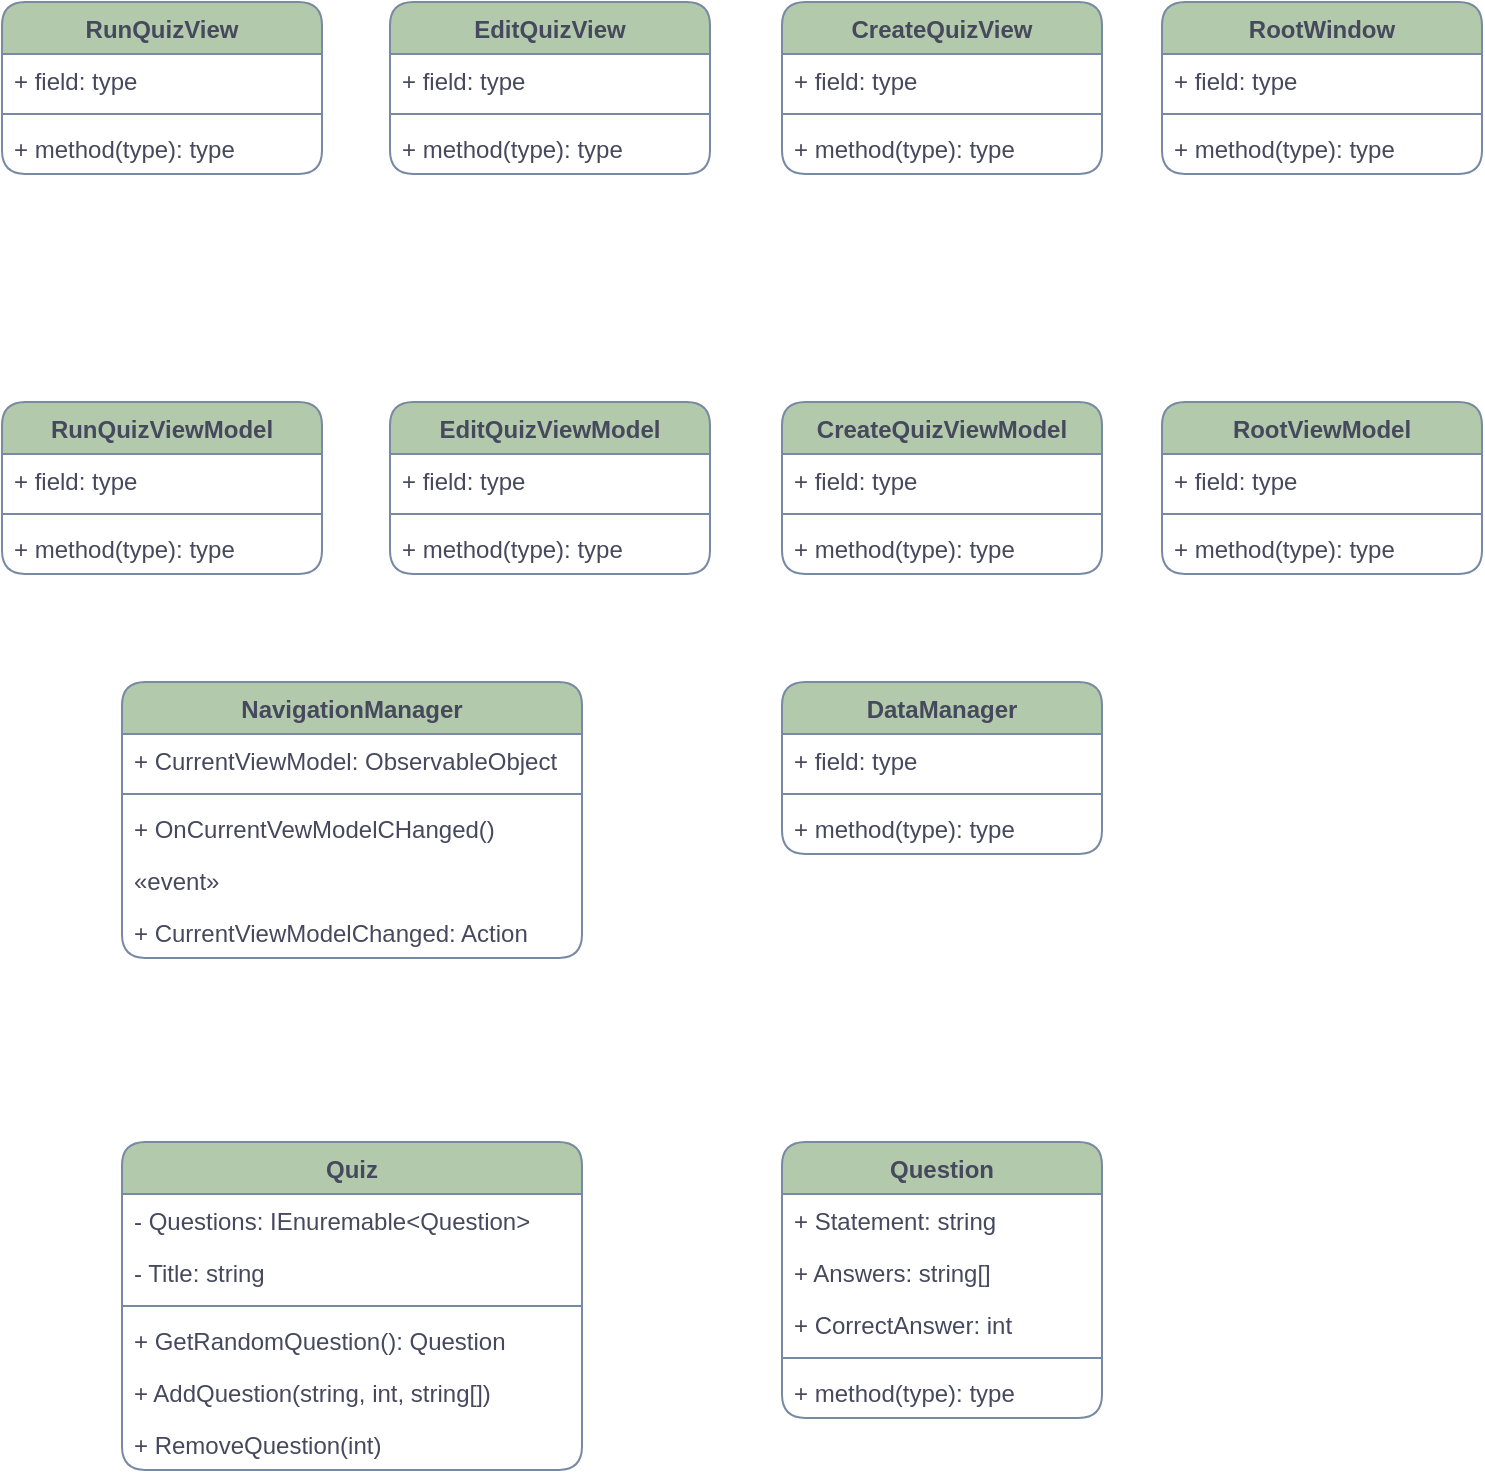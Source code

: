 <mxfile version="20.5.1" type="github">
  <diagram id="C5RBs43oDa-KdzZeNtuy" name="Page-1">
    <mxGraphModel dx="1171" dy="713" grid="1" gridSize="10" guides="1" tooltips="1" connect="1" arrows="1" fold="1" page="1" pageScale="1" pageWidth="827" pageHeight="1169" math="0" shadow="0">
      <root>
        <mxCell id="WIyWlLk6GJQsqaUBKTNV-0" />
        <mxCell id="WIyWlLk6GJQsqaUBKTNV-1" parent="WIyWlLk6GJQsqaUBKTNV-0" />
        <mxCell id="okhYOCGnKRkmCclTNQ3m-4" value="RunQuizView" style="swimlane;fontStyle=1;align=center;verticalAlign=top;childLayout=stackLayout;horizontal=1;startSize=26;horizontalStack=0;resizeParent=1;resizeParentMax=0;resizeLast=0;collapsible=1;marginBottom=0;rounded=1;fillColor=#B2C9AB;strokeColor=#788AA3;fontColor=#46495D;" parent="WIyWlLk6GJQsqaUBKTNV-1" vertex="1">
          <mxGeometry x="60" y="90" width="160" height="86" as="geometry" />
        </mxCell>
        <mxCell id="okhYOCGnKRkmCclTNQ3m-5" value="+ field: type" style="text;strokeColor=none;fillColor=none;align=left;verticalAlign=top;spacingLeft=4;spacingRight=4;overflow=hidden;rotatable=0;points=[[0,0.5],[1,0.5]];portConstraint=eastwest;rounded=1;fontColor=#46495D;" parent="okhYOCGnKRkmCclTNQ3m-4" vertex="1">
          <mxGeometry y="26" width="160" height="26" as="geometry" />
        </mxCell>
        <mxCell id="okhYOCGnKRkmCclTNQ3m-6" value="" style="line;strokeWidth=1;fillColor=none;align=left;verticalAlign=middle;spacingTop=-1;spacingLeft=3;spacingRight=3;rotatable=0;labelPosition=right;points=[];portConstraint=eastwest;strokeColor=#788AA3;rounded=1;fontColor=#46495D;" parent="okhYOCGnKRkmCclTNQ3m-4" vertex="1">
          <mxGeometry y="52" width="160" height="8" as="geometry" />
        </mxCell>
        <mxCell id="okhYOCGnKRkmCclTNQ3m-7" value="+ method(type): type" style="text;strokeColor=none;fillColor=none;align=left;verticalAlign=top;spacingLeft=4;spacingRight=4;overflow=hidden;rotatable=0;points=[[0,0.5],[1,0.5]];portConstraint=eastwest;rounded=1;fontColor=#46495D;" parent="okhYOCGnKRkmCclTNQ3m-4" vertex="1">
          <mxGeometry y="60" width="160" height="26" as="geometry" />
        </mxCell>
        <mxCell id="okhYOCGnKRkmCclTNQ3m-8" value="RunQuizViewModel" style="swimlane;fontStyle=1;align=center;verticalAlign=top;childLayout=stackLayout;horizontal=1;startSize=26;horizontalStack=0;resizeParent=1;resizeParentMax=0;resizeLast=0;collapsible=1;marginBottom=0;rounded=1;fillColor=#B2C9AB;strokeColor=#788AA3;fontColor=#46495D;" parent="WIyWlLk6GJQsqaUBKTNV-1" vertex="1">
          <mxGeometry x="60" y="290" width="160" height="86" as="geometry" />
        </mxCell>
        <mxCell id="okhYOCGnKRkmCclTNQ3m-9" value="+ field: type" style="text;strokeColor=none;fillColor=none;align=left;verticalAlign=top;spacingLeft=4;spacingRight=4;overflow=hidden;rotatable=0;points=[[0,0.5],[1,0.5]];portConstraint=eastwest;rounded=1;fontColor=#46495D;" parent="okhYOCGnKRkmCclTNQ3m-8" vertex="1">
          <mxGeometry y="26" width="160" height="26" as="geometry" />
        </mxCell>
        <mxCell id="okhYOCGnKRkmCclTNQ3m-10" value="" style="line;strokeWidth=1;fillColor=none;align=left;verticalAlign=middle;spacingTop=-1;spacingLeft=3;spacingRight=3;rotatable=0;labelPosition=right;points=[];portConstraint=eastwest;strokeColor=#788AA3;rounded=1;fontColor=#46495D;" parent="okhYOCGnKRkmCclTNQ3m-8" vertex="1">
          <mxGeometry y="52" width="160" height="8" as="geometry" />
        </mxCell>
        <mxCell id="okhYOCGnKRkmCclTNQ3m-11" value="+ method(type): type" style="text;strokeColor=none;fillColor=none;align=left;verticalAlign=top;spacingLeft=4;spacingRight=4;overflow=hidden;rotatable=0;points=[[0,0.5],[1,0.5]];portConstraint=eastwest;rounded=1;fontColor=#46495D;" parent="okhYOCGnKRkmCclTNQ3m-8" vertex="1">
          <mxGeometry y="60" width="160" height="26" as="geometry" />
        </mxCell>
        <mxCell id="okhYOCGnKRkmCclTNQ3m-12" value="EditQuizView" style="swimlane;fontStyle=1;align=center;verticalAlign=top;childLayout=stackLayout;horizontal=1;startSize=26;horizontalStack=0;resizeParent=1;resizeParentMax=0;resizeLast=0;collapsible=1;marginBottom=0;rounded=1;fillColor=#B2C9AB;strokeColor=#788AA3;fontColor=#46495D;" parent="WIyWlLk6GJQsqaUBKTNV-1" vertex="1">
          <mxGeometry x="254" y="90" width="160" height="86" as="geometry" />
        </mxCell>
        <mxCell id="okhYOCGnKRkmCclTNQ3m-13" value="+ field: type" style="text;strokeColor=none;fillColor=none;align=left;verticalAlign=top;spacingLeft=4;spacingRight=4;overflow=hidden;rotatable=0;points=[[0,0.5],[1,0.5]];portConstraint=eastwest;rounded=1;fontColor=#46495D;" parent="okhYOCGnKRkmCclTNQ3m-12" vertex="1">
          <mxGeometry y="26" width="160" height="26" as="geometry" />
        </mxCell>
        <mxCell id="okhYOCGnKRkmCclTNQ3m-14" value="" style="line;strokeWidth=1;fillColor=none;align=left;verticalAlign=middle;spacingTop=-1;spacingLeft=3;spacingRight=3;rotatable=0;labelPosition=right;points=[];portConstraint=eastwest;strokeColor=#788AA3;rounded=1;fontColor=#46495D;" parent="okhYOCGnKRkmCclTNQ3m-12" vertex="1">
          <mxGeometry y="52" width="160" height="8" as="geometry" />
        </mxCell>
        <mxCell id="okhYOCGnKRkmCclTNQ3m-15" value="+ method(type): type" style="text;strokeColor=none;fillColor=none;align=left;verticalAlign=top;spacingLeft=4;spacingRight=4;overflow=hidden;rotatable=0;points=[[0,0.5],[1,0.5]];portConstraint=eastwest;rounded=1;fontColor=#46495D;" parent="okhYOCGnKRkmCclTNQ3m-12" vertex="1">
          <mxGeometry y="60" width="160" height="26" as="geometry" />
        </mxCell>
        <mxCell id="okhYOCGnKRkmCclTNQ3m-16" value="EditQuizViewModel" style="swimlane;fontStyle=1;align=center;verticalAlign=top;childLayout=stackLayout;horizontal=1;startSize=26;horizontalStack=0;resizeParent=1;resizeParentMax=0;resizeLast=0;collapsible=1;marginBottom=0;rounded=1;fillColor=#B2C9AB;strokeColor=#788AA3;fontColor=#46495D;" parent="WIyWlLk6GJQsqaUBKTNV-1" vertex="1">
          <mxGeometry x="254" y="290" width="160" height="86" as="geometry" />
        </mxCell>
        <mxCell id="okhYOCGnKRkmCclTNQ3m-17" value="+ field: type" style="text;strokeColor=none;fillColor=none;align=left;verticalAlign=top;spacingLeft=4;spacingRight=4;overflow=hidden;rotatable=0;points=[[0,0.5],[1,0.5]];portConstraint=eastwest;rounded=1;fontColor=#46495D;" parent="okhYOCGnKRkmCclTNQ3m-16" vertex="1">
          <mxGeometry y="26" width="160" height="26" as="geometry" />
        </mxCell>
        <mxCell id="okhYOCGnKRkmCclTNQ3m-18" value="" style="line;strokeWidth=1;fillColor=none;align=left;verticalAlign=middle;spacingTop=-1;spacingLeft=3;spacingRight=3;rotatable=0;labelPosition=right;points=[];portConstraint=eastwest;strokeColor=#788AA3;rounded=1;fontColor=#46495D;" parent="okhYOCGnKRkmCclTNQ3m-16" vertex="1">
          <mxGeometry y="52" width="160" height="8" as="geometry" />
        </mxCell>
        <mxCell id="okhYOCGnKRkmCclTNQ3m-19" value="+ method(type): type" style="text;strokeColor=none;fillColor=none;align=left;verticalAlign=top;spacingLeft=4;spacingRight=4;overflow=hidden;rotatable=0;points=[[0,0.5],[1,0.5]];portConstraint=eastwest;rounded=1;fontColor=#46495D;" parent="okhYOCGnKRkmCclTNQ3m-16" vertex="1">
          <mxGeometry y="60" width="160" height="26" as="geometry" />
        </mxCell>
        <mxCell id="okhYOCGnKRkmCclTNQ3m-20" value="CreateQuizView" style="swimlane;fontStyle=1;align=center;verticalAlign=top;childLayout=stackLayout;horizontal=1;startSize=26;horizontalStack=0;resizeParent=1;resizeParentMax=0;resizeLast=0;collapsible=1;marginBottom=0;rounded=1;fillColor=#B2C9AB;strokeColor=#788AA3;fontColor=#46495D;" parent="WIyWlLk6GJQsqaUBKTNV-1" vertex="1">
          <mxGeometry x="450" y="90" width="160" height="86" as="geometry" />
        </mxCell>
        <mxCell id="okhYOCGnKRkmCclTNQ3m-21" value="+ field: type" style="text;strokeColor=none;fillColor=none;align=left;verticalAlign=top;spacingLeft=4;spacingRight=4;overflow=hidden;rotatable=0;points=[[0,0.5],[1,0.5]];portConstraint=eastwest;rounded=1;fontColor=#46495D;" parent="okhYOCGnKRkmCclTNQ3m-20" vertex="1">
          <mxGeometry y="26" width="160" height="26" as="geometry" />
        </mxCell>
        <mxCell id="okhYOCGnKRkmCclTNQ3m-22" value="" style="line;strokeWidth=1;fillColor=none;align=left;verticalAlign=middle;spacingTop=-1;spacingLeft=3;spacingRight=3;rotatable=0;labelPosition=right;points=[];portConstraint=eastwest;strokeColor=#788AA3;rounded=1;fontColor=#46495D;" parent="okhYOCGnKRkmCclTNQ3m-20" vertex="1">
          <mxGeometry y="52" width="160" height="8" as="geometry" />
        </mxCell>
        <mxCell id="okhYOCGnKRkmCclTNQ3m-23" value="+ method(type): type" style="text;strokeColor=none;fillColor=none;align=left;verticalAlign=top;spacingLeft=4;spacingRight=4;overflow=hidden;rotatable=0;points=[[0,0.5],[1,0.5]];portConstraint=eastwest;rounded=1;fontColor=#46495D;" parent="okhYOCGnKRkmCclTNQ3m-20" vertex="1">
          <mxGeometry y="60" width="160" height="26" as="geometry" />
        </mxCell>
        <mxCell id="okhYOCGnKRkmCclTNQ3m-24" value="CreateQuizViewModel" style="swimlane;fontStyle=1;align=center;verticalAlign=top;childLayout=stackLayout;horizontal=1;startSize=26;horizontalStack=0;resizeParent=1;resizeParentMax=0;resizeLast=0;collapsible=1;marginBottom=0;rounded=1;fillColor=#B2C9AB;strokeColor=#788AA3;fontColor=#46495D;" parent="WIyWlLk6GJQsqaUBKTNV-1" vertex="1">
          <mxGeometry x="450" y="290" width="160" height="86" as="geometry" />
        </mxCell>
        <mxCell id="okhYOCGnKRkmCclTNQ3m-25" value="+ field: type" style="text;strokeColor=none;fillColor=none;align=left;verticalAlign=top;spacingLeft=4;spacingRight=4;overflow=hidden;rotatable=0;points=[[0,0.5],[1,0.5]];portConstraint=eastwest;rounded=1;fontColor=#46495D;" parent="okhYOCGnKRkmCclTNQ3m-24" vertex="1">
          <mxGeometry y="26" width="160" height="26" as="geometry" />
        </mxCell>
        <mxCell id="okhYOCGnKRkmCclTNQ3m-26" value="" style="line;strokeWidth=1;fillColor=none;align=left;verticalAlign=middle;spacingTop=-1;spacingLeft=3;spacingRight=3;rotatable=0;labelPosition=right;points=[];portConstraint=eastwest;strokeColor=#788AA3;rounded=1;fontColor=#46495D;" parent="okhYOCGnKRkmCclTNQ3m-24" vertex="1">
          <mxGeometry y="52" width="160" height="8" as="geometry" />
        </mxCell>
        <mxCell id="okhYOCGnKRkmCclTNQ3m-27" value="+ method(type): type" style="text;strokeColor=none;fillColor=none;align=left;verticalAlign=top;spacingLeft=4;spacingRight=4;overflow=hidden;rotatable=0;points=[[0,0.5],[1,0.5]];portConstraint=eastwest;rounded=1;fontColor=#46495D;" parent="okhYOCGnKRkmCclTNQ3m-24" vertex="1">
          <mxGeometry y="60" width="160" height="26" as="geometry" />
        </mxCell>
        <mxCell id="okhYOCGnKRkmCclTNQ3m-28" value="Quiz" style="swimlane;fontStyle=1;align=center;verticalAlign=top;childLayout=stackLayout;horizontal=1;startSize=26;horizontalStack=0;resizeParent=1;resizeParentMax=0;resizeLast=0;collapsible=1;marginBottom=0;rounded=1;fillColor=#B2C9AB;strokeColor=#788AA3;fontColor=#46495D;" parent="WIyWlLk6GJQsqaUBKTNV-1" vertex="1">
          <mxGeometry x="120" y="660" width="230" height="164" as="geometry" />
        </mxCell>
        <mxCell id="okhYOCGnKRkmCclTNQ3m-29" value="- Questions: IEnuremable&lt;Question&gt;    " style="text;strokeColor=none;fillColor=none;align=left;verticalAlign=top;spacingLeft=4;spacingRight=4;overflow=hidden;rotatable=0;points=[[0,0.5],[1,0.5]];portConstraint=eastwest;rounded=1;fontColor=#46495D;" parent="okhYOCGnKRkmCclTNQ3m-28" vertex="1">
          <mxGeometry y="26" width="230" height="26" as="geometry" />
        </mxCell>
        <mxCell id="mFGvawNEaxa4jL375zHz-0" value="- Title: string" style="text;strokeColor=none;fillColor=none;align=left;verticalAlign=top;spacingLeft=4;spacingRight=4;overflow=hidden;rotatable=0;points=[[0,0.5],[1,0.5]];portConstraint=eastwest;rounded=1;fontColor=#46495D;" vertex="1" parent="okhYOCGnKRkmCclTNQ3m-28">
          <mxGeometry y="52" width="230" height="26" as="geometry" />
        </mxCell>
        <mxCell id="okhYOCGnKRkmCclTNQ3m-30" value="" style="line;strokeWidth=1;fillColor=none;align=left;verticalAlign=middle;spacingTop=-1;spacingLeft=3;spacingRight=3;rotatable=0;labelPosition=right;points=[];portConstraint=eastwest;strokeColor=#788AA3;rounded=1;fontColor=#46495D;" parent="okhYOCGnKRkmCclTNQ3m-28" vertex="1">
          <mxGeometry y="78" width="230" height="8" as="geometry" />
        </mxCell>
        <mxCell id="mFGvawNEaxa4jL375zHz-1" value="+ GetRandomQuestion(): Question" style="text;strokeColor=none;fillColor=none;align=left;verticalAlign=top;spacingLeft=4;spacingRight=4;overflow=hidden;rotatable=0;points=[[0,0.5],[1,0.5]];portConstraint=eastwest;rounded=1;fontColor=#46495D;" vertex="1" parent="okhYOCGnKRkmCclTNQ3m-28">
          <mxGeometry y="86" width="230" height="26" as="geometry" />
        </mxCell>
        <mxCell id="mFGvawNEaxa4jL375zHz-2" value="+ AddQuestion(string, int, string[])" style="text;strokeColor=none;fillColor=none;align=left;verticalAlign=top;spacingLeft=4;spacingRight=4;overflow=hidden;rotatable=0;points=[[0,0.5],[1,0.5]];portConstraint=eastwest;rounded=1;fontColor=#46495D;" vertex="1" parent="okhYOCGnKRkmCclTNQ3m-28">
          <mxGeometry y="112" width="230" height="26" as="geometry" />
        </mxCell>
        <mxCell id="okhYOCGnKRkmCclTNQ3m-31" value="+ RemoveQuestion(int)" style="text;strokeColor=none;fillColor=none;align=left;verticalAlign=top;spacingLeft=4;spacingRight=4;overflow=hidden;rotatable=0;points=[[0,0.5],[1,0.5]];portConstraint=eastwest;rounded=1;fontColor=#46495D;" parent="okhYOCGnKRkmCclTNQ3m-28" vertex="1">
          <mxGeometry y="138" width="230" height="26" as="geometry" />
        </mxCell>
        <mxCell id="okhYOCGnKRkmCclTNQ3m-32" value="Question" style="swimlane;fontStyle=1;align=center;verticalAlign=top;childLayout=stackLayout;horizontal=1;startSize=26;horizontalStack=0;resizeParent=1;resizeParentMax=0;resizeLast=0;collapsible=1;marginBottom=0;rounded=1;fillColor=#B2C9AB;strokeColor=#788AA3;fontColor=#46495D;" parent="WIyWlLk6GJQsqaUBKTNV-1" vertex="1">
          <mxGeometry x="450" y="660" width="160" height="138" as="geometry" />
        </mxCell>
        <mxCell id="mFGvawNEaxa4jL375zHz-3" value="+ Statement: string" style="text;strokeColor=none;fillColor=none;align=left;verticalAlign=top;spacingLeft=4;spacingRight=4;overflow=hidden;rotatable=0;points=[[0,0.5],[1,0.5]];portConstraint=eastwest;rounded=1;fontColor=#46495D;" vertex="1" parent="okhYOCGnKRkmCclTNQ3m-32">
          <mxGeometry y="26" width="160" height="26" as="geometry" />
        </mxCell>
        <mxCell id="mFGvawNEaxa4jL375zHz-4" value="+ Answers: string[]    " style="text;strokeColor=none;fillColor=none;align=left;verticalAlign=top;spacingLeft=4;spacingRight=4;overflow=hidden;rotatable=0;points=[[0,0.5],[1,0.5]];portConstraint=eastwest;rounded=1;fontColor=#46495D;" vertex="1" parent="okhYOCGnKRkmCclTNQ3m-32">
          <mxGeometry y="52" width="160" height="26" as="geometry" />
        </mxCell>
        <mxCell id="okhYOCGnKRkmCclTNQ3m-33" value="+ CorrectAnswer: int" style="text;strokeColor=none;fillColor=none;align=left;verticalAlign=top;spacingLeft=4;spacingRight=4;overflow=hidden;rotatable=0;points=[[0,0.5],[1,0.5]];portConstraint=eastwest;rounded=1;fontColor=#46495D;" parent="okhYOCGnKRkmCclTNQ3m-32" vertex="1">
          <mxGeometry y="78" width="160" height="26" as="geometry" />
        </mxCell>
        <mxCell id="okhYOCGnKRkmCclTNQ3m-34" value="" style="line;strokeWidth=1;fillColor=none;align=left;verticalAlign=middle;spacingTop=-1;spacingLeft=3;spacingRight=3;rotatable=0;labelPosition=right;points=[];portConstraint=eastwest;strokeColor=#788AA3;rounded=1;fontColor=#46495D;" parent="okhYOCGnKRkmCclTNQ3m-32" vertex="1">
          <mxGeometry y="104" width="160" height="8" as="geometry" />
        </mxCell>
        <mxCell id="okhYOCGnKRkmCclTNQ3m-35" value="+ method(type): type" style="text;strokeColor=none;fillColor=none;align=left;verticalAlign=top;spacingLeft=4;spacingRight=4;overflow=hidden;rotatable=0;points=[[0,0.5],[1,0.5]];portConstraint=eastwest;rounded=1;fontColor=#46495D;" parent="okhYOCGnKRkmCclTNQ3m-32" vertex="1">
          <mxGeometry y="112" width="160" height="26" as="geometry" />
        </mxCell>
        <mxCell id="mFGvawNEaxa4jL375zHz-9" value="NavigationManager" style="swimlane;fontStyle=1;align=center;verticalAlign=top;childLayout=stackLayout;horizontal=1;startSize=26;horizontalStack=0;resizeParent=1;resizeParentMax=0;resizeLast=0;collapsible=1;marginBottom=0;rounded=1;fillColor=#B2C9AB;strokeColor=#788AA3;fontColor=#46495D;" vertex="1" parent="WIyWlLk6GJQsqaUBKTNV-1">
          <mxGeometry x="120" y="430" width="230" height="138" as="geometry" />
        </mxCell>
        <mxCell id="mFGvawNEaxa4jL375zHz-10" value="+ CurrentViewModel: ObservableObject" style="text;strokeColor=none;fillColor=none;align=left;verticalAlign=top;spacingLeft=4;spacingRight=4;overflow=hidden;rotatable=0;points=[[0,0.5],[1,0.5]];portConstraint=eastwest;rounded=1;fontColor=#46495D;" vertex="1" parent="mFGvawNEaxa4jL375zHz-9">
          <mxGeometry y="26" width="230" height="26" as="geometry" />
        </mxCell>
        <mxCell id="mFGvawNEaxa4jL375zHz-11" value="" style="line;strokeWidth=1;fillColor=none;align=left;verticalAlign=middle;spacingTop=-1;spacingLeft=3;spacingRight=3;rotatable=0;labelPosition=right;points=[];portConstraint=eastwest;strokeColor=#788AA3;rounded=1;fontColor=#46495D;" vertex="1" parent="mFGvawNEaxa4jL375zHz-9">
          <mxGeometry y="52" width="230" height="8" as="geometry" />
        </mxCell>
        <mxCell id="mFGvawNEaxa4jL375zHz-41" value="+ OnCurrentVewModelCHanged()" style="text;strokeColor=none;fillColor=none;align=left;verticalAlign=top;spacingLeft=4;spacingRight=4;overflow=hidden;rotatable=0;points=[[0,0.5],[1,0.5]];portConstraint=eastwest;rounded=1;fontColor=#46495D;" vertex="1" parent="mFGvawNEaxa4jL375zHz-9">
          <mxGeometry y="60" width="230" height="26" as="geometry" />
        </mxCell>
        <mxCell id="mFGvawNEaxa4jL375zHz-40" value="«event»" style="text;strokeColor=none;fillColor=none;align=left;verticalAlign=top;spacingLeft=4;spacingRight=4;overflow=hidden;rotatable=0;points=[[0,0.5],[1,0.5]];portConstraint=eastwest;fontColor=#46495D;" vertex="1" parent="mFGvawNEaxa4jL375zHz-9">
          <mxGeometry y="86" width="230" height="26" as="geometry" />
        </mxCell>
        <mxCell id="mFGvawNEaxa4jL375zHz-12" value="+ CurrentViewModelChanged: Action" style="text;strokeColor=none;fillColor=none;align=left;verticalAlign=top;spacingLeft=4;spacingRight=4;overflow=hidden;rotatable=0;points=[[0,0.5],[1,0.5]];portConstraint=eastwest;rounded=1;fontColor=#46495D;" vertex="1" parent="mFGvawNEaxa4jL375zHz-9">
          <mxGeometry y="112" width="230" height="26" as="geometry" />
        </mxCell>
        <mxCell id="mFGvawNEaxa4jL375zHz-14" value="DataManager" style="swimlane;fontStyle=1;align=center;verticalAlign=top;childLayout=stackLayout;horizontal=1;startSize=26;horizontalStack=0;resizeParent=1;resizeParentMax=0;resizeLast=0;collapsible=1;marginBottom=0;rounded=1;fillColor=#B2C9AB;strokeColor=#788AA3;fontColor=#46495D;" vertex="1" parent="WIyWlLk6GJQsqaUBKTNV-1">
          <mxGeometry x="450" y="430" width="160" height="86" as="geometry" />
        </mxCell>
        <mxCell id="mFGvawNEaxa4jL375zHz-15" value="+ field: type" style="text;strokeColor=none;fillColor=none;align=left;verticalAlign=top;spacingLeft=4;spacingRight=4;overflow=hidden;rotatable=0;points=[[0,0.5],[1,0.5]];portConstraint=eastwest;rounded=1;fontColor=#46495D;" vertex="1" parent="mFGvawNEaxa4jL375zHz-14">
          <mxGeometry y="26" width="160" height="26" as="geometry" />
        </mxCell>
        <mxCell id="mFGvawNEaxa4jL375zHz-16" value="" style="line;strokeWidth=1;fillColor=none;align=left;verticalAlign=middle;spacingTop=-1;spacingLeft=3;spacingRight=3;rotatable=0;labelPosition=right;points=[];portConstraint=eastwest;strokeColor=#788AA3;rounded=1;fontColor=#46495D;" vertex="1" parent="mFGvawNEaxa4jL375zHz-14">
          <mxGeometry y="52" width="160" height="8" as="geometry" />
        </mxCell>
        <mxCell id="mFGvawNEaxa4jL375zHz-17" value="+ method(type): type" style="text;strokeColor=none;fillColor=none;align=left;verticalAlign=top;spacingLeft=4;spacingRight=4;overflow=hidden;rotatable=0;points=[[0,0.5],[1,0.5]];portConstraint=eastwest;rounded=1;fontColor=#46495D;" vertex="1" parent="mFGvawNEaxa4jL375zHz-14">
          <mxGeometry y="60" width="160" height="26" as="geometry" />
        </mxCell>
        <mxCell id="mFGvawNEaxa4jL375zHz-30" value="RootWindow" style="swimlane;fontStyle=1;align=center;verticalAlign=top;childLayout=stackLayout;horizontal=1;startSize=26;horizontalStack=0;resizeParent=1;resizeParentMax=0;resizeLast=0;collapsible=1;marginBottom=0;rounded=1;fillColor=#B2C9AB;strokeColor=#788AA3;fontColor=#46495D;" vertex="1" parent="WIyWlLk6GJQsqaUBKTNV-1">
          <mxGeometry x="640" y="90" width="160" height="86" as="geometry" />
        </mxCell>
        <mxCell id="mFGvawNEaxa4jL375zHz-31" value="+ field: type" style="text;strokeColor=none;fillColor=none;align=left;verticalAlign=top;spacingLeft=4;spacingRight=4;overflow=hidden;rotatable=0;points=[[0,0.5],[1,0.5]];portConstraint=eastwest;rounded=1;fontColor=#46495D;" vertex="1" parent="mFGvawNEaxa4jL375zHz-30">
          <mxGeometry y="26" width="160" height="26" as="geometry" />
        </mxCell>
        <mxCell id="mFGvawNEaxa4jL375zHz-32" value="" style="line;strokeWidth=1;fillColor=none;align=left;verticalAlign=middle;spacingTop=-1;spacingLeft=3;spacingRight=3;rotatable=0;labelPosition=right;points=[];portConstraint=eastwest;strokeColor=#788AA3;rounded=1;fontColor=#46495D;" vertex="1" parent="mFGvawNEaxa4jL375zHz-30">
          <mxGeometry y="52" width="160" height="8" as="geometry" />
        </mxCell>
        <mxCell id="mFGvawNEaxa4jL375zHz-33" value="+ method(type): type" style="text;strokeColor=none;fillColor=none;align=left;verticalAlign=top;spacingLeft=4;spacingRight=4;overflow=hidden;rotatable=0;points=[[0,0.5],[1,0.5]];portConstraint=eastwest;rounded=1;fontColor=#46495D;" vertex="1" parent="mFGvawNEaxa4jL375zHz-30">
          <mxGeometry y="60" width="160" height="26" as="geometry" />
        </mxCell>
        <mxCell id="mFGvawNEaxa4jL375zHz-34" value="RootViewModel" style="swimlane;fontStyle=1;align=center;verticalAlign=top;childLayout=stackLayout;horizontal=1;startSize=26;horizontalStack=0;resizeParent=1;resizeParentMax=0;resizeLast=0;collapsible=1;marginBottom=0;rounded=1;fillColor=#B2C9AB;strokeColor=#788AA3;fontColor=#46495D;" vertex="1" parent="WIyWlLk6GJQsqaUBKTNV-1">
          <mxGeometry x="640" y="290" width="160" height="86" as="geometry" />
        </mxCell>
        <mxCell id="mFGvawNEaxa4jL375zHz-35" value="+ field: type" style="text;strokeColor=none;fillColor=none;align=left;verticalAlign=top;spacingLeft=4;spacingRight=4;overflow=hidden;rotatable=0;points=[[0,0.5],[1,0.5]];portConstraint=eastwest;rounded=1;fontColor=#46495D;" vertex="1" parent="mFGvawNEaxa4jL375zHz-34">
          <mxGeometry y="26" width="160" height="26" as="geometry" />
        </mxCell>
        <mxCell id="mFGvawNEaxa4jL375zHz-36" value="" style="line;strokeWidth=1;fillColor=none;align=left;verticalAlign=middle;spacingTop=-1;spacingLeft=3;spacingRight=3;rotatable=0;labelPosition=right;points=[];portConstraint=eastwest;strokeColor=#788AA3;rounded=1;fontColor=#46495D;" vertex="1" parent="mFGvawNEaxa4jL375zHz-34">
          <mxGeometry y="52" width="160" height="8" as="geometry" />
        </mxCell>
        <mxCell id="mFGvawNEaxa4jL375zHz-37" value="+ method(type): type" style="text;strokeColor=none;fillColor=none;align=left;verticalAlign=top;spacingLeft=4;spacingRight=4;overflow=hidden;rotatable=0;points=[[0,0.5],[1,0.5]];portConstraint=eastwest;rounded=1;fontColor=#46495D;" vertex="1" parent="mFGvawNEaxa4jL375zHz-34">
          <mxGeometry y="60" width="160" height="26" as="geometry" />
        </mxCell>
      </root>
    </mxGraphModel>
  </diagram>
</mxfile>
